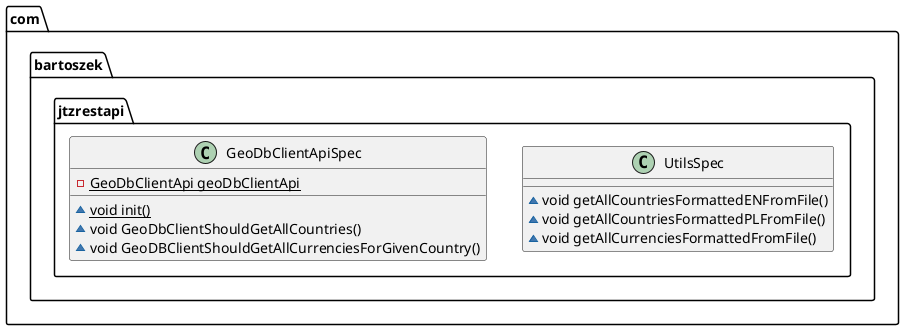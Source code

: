 @startuml
class com.bartoszek.jtzrestapi.UtilsSpec {
~ void getAllCountriesFormattedENFromFile()
~ void getAllCountriesFormattedPLFromFile()
~ void getAllCurrenciesFormattedFromFile()
}
class com.bartoszek.jtzrestapi.GeoDbClientApiSpec {
- {static} GeoDbClientApi geoDbClientApi
~ {static} void init()
~ void GeoDbClientShouldGetAllCountries()
~ void GeoDBClientShouldGetAllCurrenciesForGivenCountry()
}
@enduml
